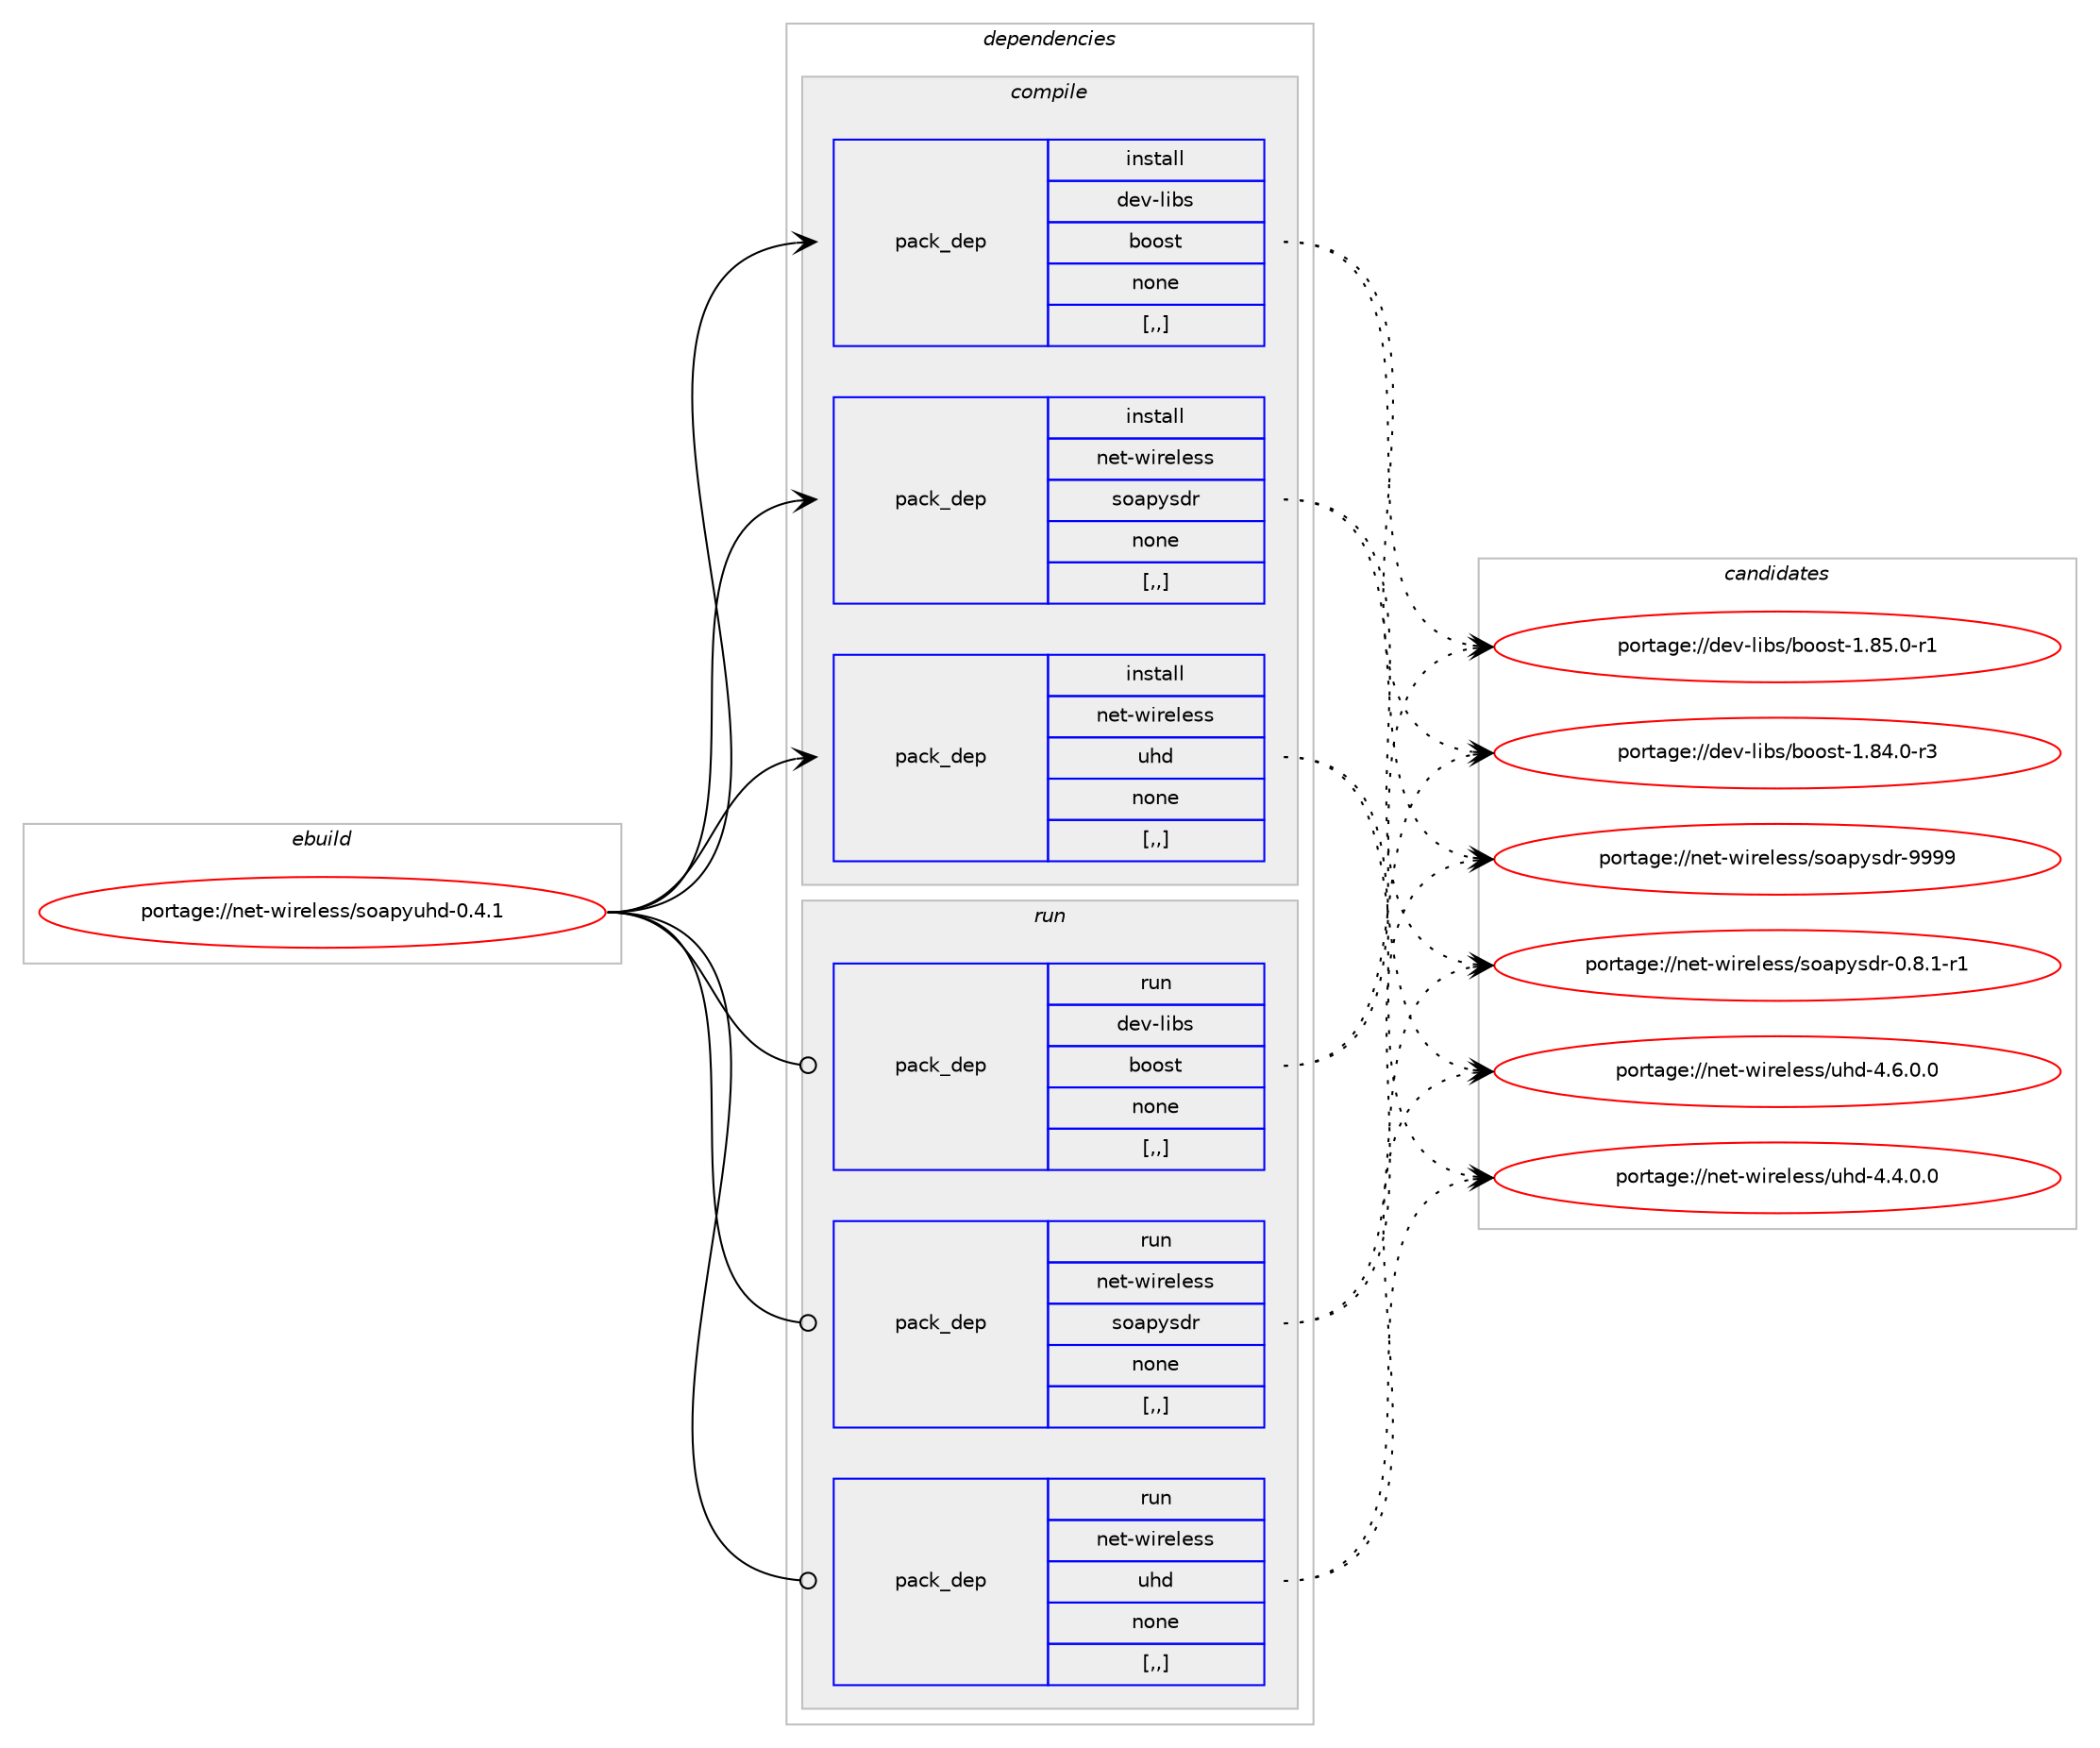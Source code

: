 digraph prolog {

# *************
# Graph options
# *************

newrank=true;
concentrate=true;
compound=true;
graph [rankdir=LR,fontname=Helvetica,fontsize=10,ranksep=1.5];#, ranksep=2.5, nodesep=0.2];
edge  [arrowhead=vee];
node  [fontname=Helvetica,fontsize=10];

# **********
# The ebuild
# **********

subgraph cluster_leftcol {
color=gray;
label=<<i>ebuild</i>>;
id [label="portage://net-wireless/soapyuhd-0.4.1", color=red, width=4, href="../net-wireless/soapyuhd-0.4.1.svg"];
}

# ****************
# The dependencies
# ****************

subgraph cluster_midcol {
color=gray;
label=<<i>dependencies</i>>;
subgraph cluster_compile {
fillcolor="#eeeeee";
style=filled;
label=<<i>compile</i>>;
subgraph pack282571 {
dependency388212 [label=<<TABLE BORDER="0" CELLBORDER="1" CELLSPACING="0" CELLPADDING="4" WIDTH="220"><TR><TD ROWSPAN="6" CELLPADDING="30">pack_dep</TD></TR><TR><TD WIDTH="110">install</TD></TR><TR><TD>dev-libs</TD></TR><TR><TD>boost</TD></TR><TR><TD>none</TD></TR><TR><TD>[,,]</TD></TR></TABLE>>, shape=none, color=blue];
}
id:e -> dependency388212:w [weight=20,style="solid",arrowhead="vee"];
subgraph pack282572 {
dependency388213 [label=<<TABLE BORDER="0" CELLBORDER="1" CELLSPACING="0" CELLPADDING="4" WIDTH="220"><TR><TD ROWSPAN="6" CELLPADDING="30">pack_dep</TD></TR><TR><TD WIDTH="110">install</TD></TR><TR><TD>net-wireless</TD></TR><TR><TD>soapysdr</TD></TR><TR><TD>none</TD></TR><TR><TD>[,,]</TD></TR></TABLE>>, shape=none, color=blue];
}
id:e -> dependency388213:w [weight=20,style="solid",arrowhead="vee"];
subgraph pack282573 {
dependency388214 [label=<<TABLE BORDER="0" CELLBORDER="1" CELLSPACING="0" CELLPADDING="4" WIDTH="220"><TR><TD ROWSPAN="6" CELLPADDING="30">pack_dep</TD></TR><TR><TD WIDTH="110">install</TD></TR><TR><TD>net-wireless</TD></TR><TR><TD>uhd</TD></TR><TR><TD>none</TD></TR><TR><TD>[,,]</TD></TR></TABLE>>, shape=none, color=blue];
}
id:e -> dependency388214:w [weight=20,style="solid",arrowhead="vee"];
}
subgraph cluster_compileandrun {
fillcolor="#eeeeee";
style=filled;
label=<<i>compile and run</i>>;
}
subgraph cluster_run {
fillcolor="#eeeeee";
style=filled;
label=<<i>run</i>>;
subgraph pack282574 {
dependency388215 [label=<<TABLE BORDER="0" CELLBORDER="1" CELLSPACING="0" CELLPADDING="4" WIDTH="220"><TR><TD ROWSPAN="6" CELLPADDING="30">pack_dep</TD></TR><TR><TD WIDTH="110">run</TD></TR><TR><TD>dev-libs</TD></TR><TR><TD>boost</TD></TR><TR><TD>none</TD></TR><TR><TD>[,,]</TD></TR></TABLE>>, shape=none, color=blue];
}
id:e -> dependency388215:w [weight=20,style="solid",arrowhead="odot"];
subgraph pack282575 {
dependency388216 [label=<<TABLE BORDER="0" CELLBORDER="1" CELLSPACING="0" CELLPADDING="4" WIDTH="220"><TR><TD ROWSPAN="6" CELLPADDING="30">pack_dep</TD></TR><TR><TD WIDTH="110">run</TD></TR><TR><TD>net-wireless</TD></TR><TR><TD>soapysdr</TD></TR><TR><TD>none</TD></TR><TR><TD>[,,]</TD></TR></TABLE>>, shape=none, color=blue];
}
id:e -> dependency388216:w [weight=20,style="solid",arrowhead="odot"];
subgraph pack282576 {
dependency388217 [label=<<TABLE BORDER="0" CELLBORDER="1" CELLSPACING="0" CELLPADDING="4" WIDTH="220"><TR><TD ROWSPAN="6" CELLPADDING="30">pack_dep</TD></TR><TR><TD WIDTH="110">run</TD></TR><TR><TD>net-wireless</TD></TR><TR><TD>uhd</TD></TR><TR><TD>none</TD></TR><TR><TD>[,,]</TD></TR></TABLE>>, shape=none, color=blue];
}
id:e -> dependency388217:w [weight=20,style="solid",arrowhead="odot"];
}
}

# **************
# The candidates
# **************

subgraph cluster_choices {
rank=same;
color=gray;
label=<<i>candidates</i>>;

subgraph choice282571 {
color=black;
nodesep=1;
choice10010111845108105981154798111111115116454946565346484511449 [label="portage://dev-libs/boost-1.85.0-r1", color=red, width=4,href="../dev-libs/boost-1.85.0-r1.svg"];
choice10010111845108105981154798111111115116454946565246484511451 [label="portage://dev-libs/boost-1.84.0-r3", color=red, width=4,href="../dev-libs/boost-1.84.0-r3.svg"];
dependency388212:e -> choice10010111845108105981154798111111115116454946565346484511449:w [style=dotted,weight="100"];
dependency388212:e -> choice10010111845108105981154798111111115116454946565246484511451:w [style=dotted,weight="100"];
}
subgraph choice282572 {
color=black;
nodesep=1;
choice1101011164511910511410110810111511547115111971121211151001144557575757 [label="portage://net-wireless/soapysdr-9999", color=red, width=4,href="../net-wireless/soapysdr-9999.svg"];
choice1101011164511910511410110810111511547115111971121211151001144548465646494511449 [label="portage://net-wireless/soapysdr-0.8.1-r1", color=red, width=4,href="../net-wireless/soapysdr-0.8.1-r1.svg"];
dependency388213:e -> choice1101011164511910511410110810111511547115111971121211151001144557575757:w [style=dotted,weight="100"];
dependency388213:e -> choice1101011164511910511410110810111511547115111971121211151001144548465646494511449:w [style=dotted,weight="100"];
}
subgraph choice282573 {
color=black;
nodesep=1;
choice11010111645119105114101108101115115471171041004552465446484648 [label="portage://net-wireless/uhd-4.6.0.0", color=red, width=4,href="../net-wireless/uhd-4.6.0.0.svg"];
choice11010111645119105114101108101115115471171041004552465246484648 [label="portage://net-wireless/uhd-4.4.0.0", color=red, width=4,href="../net-wireless/uhd-4.4.0.0.svg"];
dependency388214:e -> choice11010111645119105114101108101115115471171041004552465446484648:w [style=dotted,weight="100"];
dependency388214:e -> choice11010111645119105114101108101115115471171041004552465246484648:w [style=dotted,weight="100"];
}
subgraph choice282574 {
color=black;
nodesep=1;
choice10010111845108105981154798111111115116454946565346484511449 [label="portage://dev-libs/boost-1.85.0-r1", color=red, width=4,href="../dev-libs/boost-1.85.0-r1.svg"];
choice10010111845108105981154798111111115116454946565246484511451 [label="portage://dev-libs/boost-1.84.0-r3", color=red, width=4,href="../dev-libs/boost-1.84.0-r3.svg"];
dependency388215:e -> choice10010111845108105981154798111111115116454946565346484511449:w [style=dotted,weight="100"];
dependency388215:e -> choice10010111845108105981154798111111115116454946565246484511451:w [style=dotted,weight="100"];
}
subgraph choice282575 {
color=black;
nodesep=1;
choice1101011164511910511410110810111511547115111971121211151001144557575757 [label="portage://net-wireless/soapysdr-9999", color=red, width=4,href="../net-wireless/soapysdr-9999.svg"];
choice1101011164511910511410110810111511547115111971121211151001144548465646494511449 [label="portage://net-wireless/soapysdr-0.8.1-r1", color=red, width=4,href="../net-wireless/soapysdr-0.8.1-r1.svg"];
dependency388216:e -> choice1101011164511910511410110810111511547115111971121211151001144557575757:w [style=dotted,weight="100"];
dependency388216:e -> choice1101011164511910511410110810111511547115111971121211151001144548465646494511449:w [style=dotted,weight="100"];
}
subgraph choice282576 {
color=black;
nodesep=1;
choice11010111645119105114101108101115115471171041004552465446484648 [label="portage://net-wireless/uhd-4.6.0.0", color=red, width=4,href="../net-wireless/uhd-4.6.0.0.svg"];
choice11010111645119105114101108101115115471171041004552465246484648 [label="portage://net-wireless/uhd-4.4.0.0", color=red, width=4,href="../net-wireless/uhd-4.4.0.0.svg"];
dependency388217:e -> choice11010111645119105114101108101115115471171041004552465446484648:w [style=dotted,weight="100"];
dependency388217:e -> choice11010111645119105114101108101115115471171041004552465246484648:w [style=dotted,weight="100"];
}
}

}
